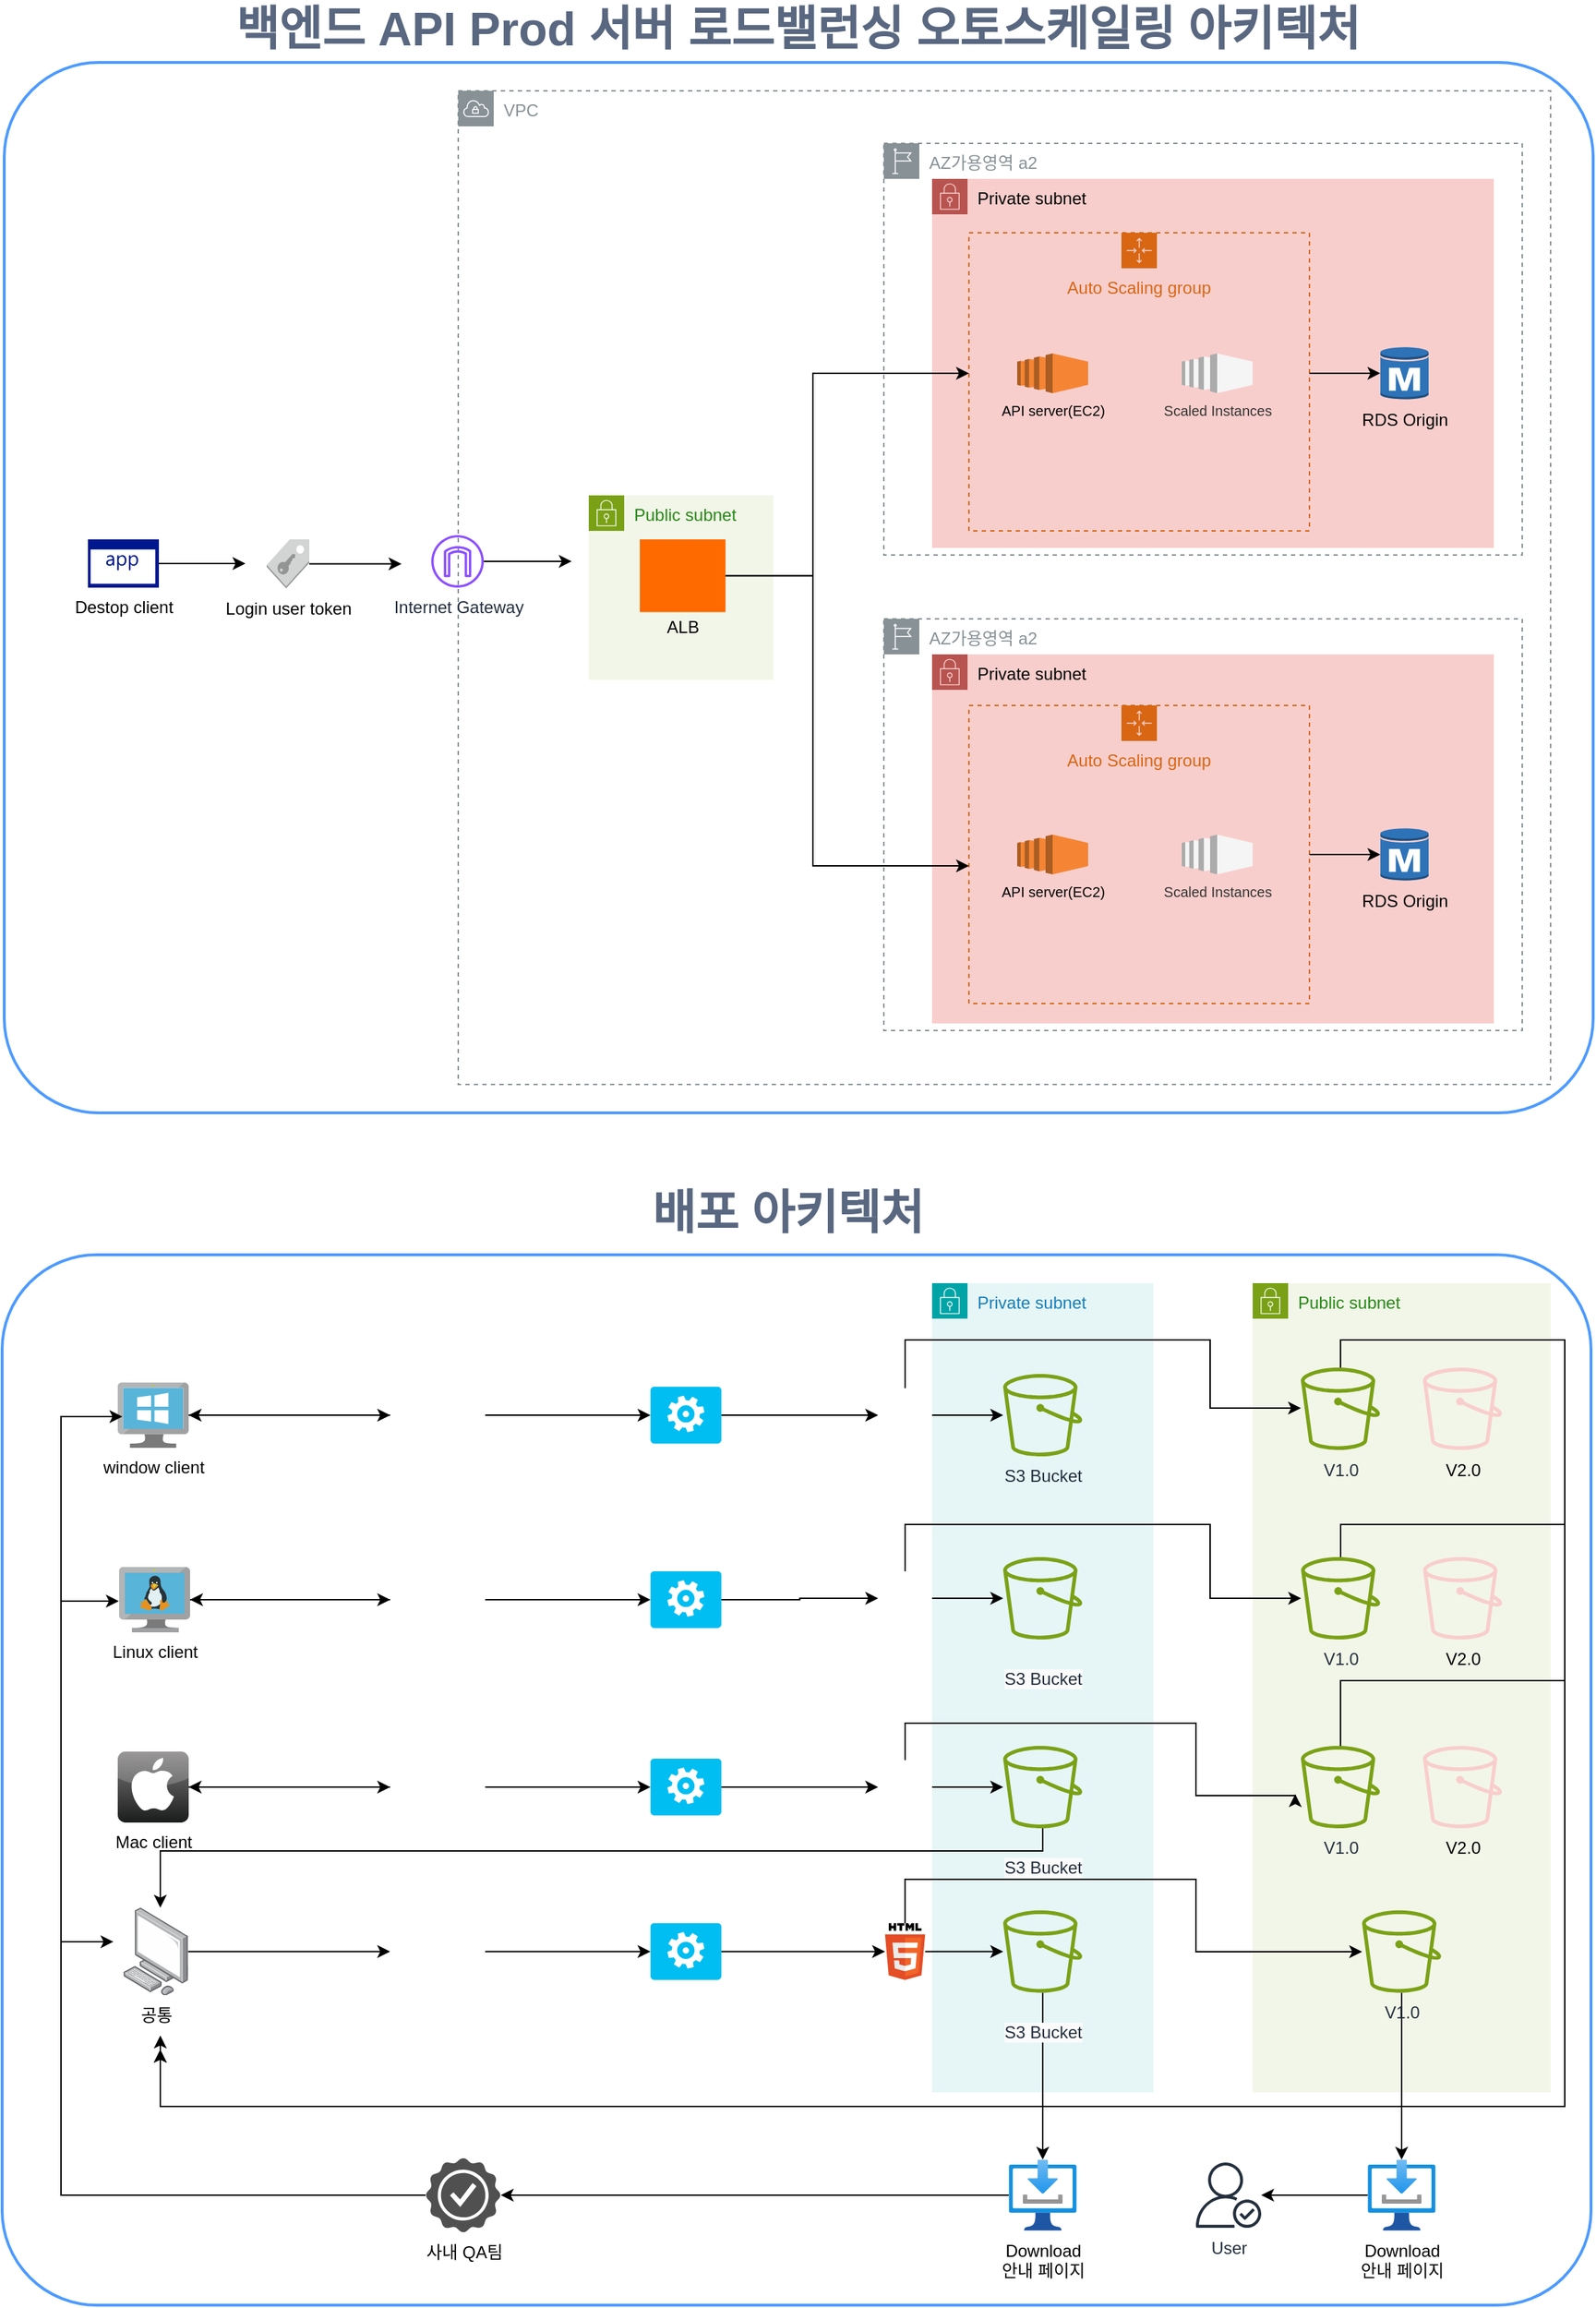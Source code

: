<mxfile version="25.0.3">
  <diagram name="페이지-1" id="pO8wHXKrY-G8A8Efh-08">
    <mxGraphModel dx="2607" dy="1384" grid="1" gridSize="10" guides="1" tooltips="1" connect="1" arrows="1" fold="1" page="1" pageScale="1" pageWidth="1169" pageHeight="827" math="0" shadow="0">
      <root>
        <mxCell id="0" />
        <mxCell id="1" parent="0" />
        <mxCell id="-KZPdr6Vf25JK-sfc8qt-39" value="" style="group;movable=0;resizable=0;rotatable=0;deletable=0;editable=0;locked=1;connectable=0;" parent="1" vertex="1" connectable="0">
          <mxGeometry x="20" y="26" width="1120" height="774" as="geometry" />
        </mxCell>
        <mxCell id="-KZPdr6Vf25JK-sfc8qt-11" value="" style="rounded=1;arcSize=9;align=left;spacingLeft=5;strokeColor=#4C9AFF;html=1;strokeWidth=2;fontSize=12;fillColor=none;movable=1;resizable=1;rotatable=1;deletable=1;editable=1;locked=0;connectable=1;container=0;" parent="-KZPdr6Vf25JK-sfc8qt-39" vertex="1">
          <mxGeometry y="34" width="1120" height="740" as="geometry" />
        </mxCell>
        <mxCell id="-KZPdr6Vf25JK-sfc8qt-12" value="&lt;font style=&quot;font-size: 33px;&quot;&gt;백엔드 API&amp;nbsp;Prod&amp;nbsp;서버 로드밸런싱 오토스케일링 아키텍처&lt;/font&gt;" style="fillColor=none;strokeColor=none;html=1;fontSize=12;fontStyle=0;align=center;fontColor=#596780;fontStyle=1;fontSize=11;container=0;" parent="-KZPdr6Vf25JK-sfc8qt-39" vertex="1">
          <mxGeometry x="27" width="1063" height="20" as="geometry" />
        </mxCell>
        <mxCell id="-KZPdr6Vf25JK-sfc8qt-13" value="AZ가용영역 a2" style="sketch=0;outlineConnect=0;gradientColor=none;html=1;whiteSpace=wrap;fontSize=12;fontStyle=0;shape=mxgraph.aws4.group;grIcon=mxgraph.aws4.group_region;strokeColor=#879196;fillColor=none;verticalAlign=top;align=left;spacingLeft=30;fontColor=#879196;dashed=1;noLabel=0;container=0;" parent="-KZPdr6Vf25JK-sfc8qt-39" vertex="1">
          <mxGeometry x="620" y="91" width="450" height="290" as="geometry" />
        </mxCell>
        <mxCell id="-KZPdr6Vf25JK-sfc8qt-14" value="Private subnet" style="points=[[0,0],[0.25,0],[0.5,0],[0.75,0],[1,0],[1,0.25],[1,0.5],[1,0.75],[1,1],[0.75,1],[0.5,1],[0.25,1],[0,1],[0,0.75],[0,0.5],[0,0.25]];outlineConnect=0;html=1;whiteSpace=wrap;fontSize=12;fontStyle=0;container=0;pointerEvents=0;collapsible=0;recursiveResize=0;shape=mxgraph.aws4.group;grIcon=mxgraph.aws4.group_security_group;grStroke=0;strokeColor=#b85450;fillColor=#f8cecc;verticalAlign=top;align=left;spacingLeft=30;dashed=0;" parent="-KZPdr6Vf25JK-sfc8qt-39" vertex="1">
          <mxGeometry x="654" y="116" width="396" height="260" as="geometry" />
        </mxCell>
        <mxCell id="-KZPdr6Vf25JK-sfc8qt-15" value="Auto Scaling group" style="points=[[0,0],[0.25,0],[0.5,0],[0.75,0],[1,0],[1,0.25],[1,0.5],[1,0.75],[1,1],[0.75,1],[0.5,1],[0.25,1],[0,1],[0,0.75],[0,0.5],[0,0.25]];outlineConnect=0;gradientColor=none;html=1;whiteSpace=wrap;fontSize=12;fontStyle=0;container=0;pointerEvents=0;collapsible=0;recursiveResize=0;shape=mxgraph.aws4.groupCenter;grIcon=mxgraph.aws4.group_auto_scaling_group;grStroke=1;strokeColor=#D86613;fillColor=none;verticalAlign=top;align=center;fontColor=#D86613;dashed=1;spacingTop=25;movable=1;resizable=1;rotatable=1;deletable=1;editable=1;locked=0;connectable=1;" parent="-KZPdr6Vf25JK-sfc8qt-39" vertex="1">
          <mxGeometry x="680" y="154" width="240" height="210" as="geometry" />
        </mxCell>
        <mxCell id="-KZPdr6Vf25JK-sfc8qt-16" value="AZ가용영역 a2" style="sketch=0;outlineConnect=0;gradientColor=none;html=1;whiteSpace=wrap;fontSize=12;fontStyle=0;shape=mxgraph.aws4.group;grIcon=mxgraph.aws4.group_region;strokeColor=#879196;fillColor=none;verticalAlign=top;align=left;spacingLeft=30;fontColor=#879196;dashed=1;noLabel=0;container=0;" parent="-KZPdr6Vf25JK-sfc8qt-39" vertex="1">
          <mxGeometry x="620" y="426" width="450" height="290" as="geometry" />
        </mxCell>
        <mxCell id="-KZPdr6Vf25JK-sfc8qt-17" value="Private subnet" style="points=[[0,0],[0.25,0],[0.5,0],[0.75,0],[1,0],[1,0.25],[1,0.5],[1,0.75],[1,1],[0.75,1],[0.5,1],[0.25,1],[0,1],[0,0.75],[0,0.5],[0,0.25]];outlineConnect=0;html=1;whiteSpace=wrap;fontSize=12;fontStyle=0;container=0;pointerEvents=0;collapsible=0;recursiveResize=0;shape=mxgraph.aws4.group;grIcon=mxgraph.aws4.group_security_group;grStroke=0;strokeColor=#b85450;fillColor=#f8cecc;verticalAlign=top;align=left;spacingLeft=30;dashed=0;" parent="-KZPdr6Vf25JK-sfc8qt-39" vertex="1">
          <mxGeometry x="654" y="451" width="396" height="260" as="geometry" />
        </mxCell>
        <mxCell id="-KZPdr6Vf25JK-sfc8qt-18" value="Auto Scaling group" style="points=[[0,0],[0.25,0],[0.5,0],[0.75,0],[1,0],[1,0.25],[1,0.5],[1,0.75],[1,1],[0.75,1],[0.5,1],[0.25,1],[0,1],[0,0.75],[0,0.5],[0,0.25]];outlineConnect=0;gradientColor=none;html=1;whiteSpace=wrap;fontSize=12;fontStyle=0;container=0;pointerEvents=0;collapsible=0;recursiveResize=0;shape=mxgraph.aws4.groupCenter;grIcon=mxgraph.aws4.group_auto_scaling_group;grStroke=1;strokeColor=#D86613;fillColor=none;verticalAlign=top;align=center;fontColor=#D86613;dashed=1;spacingTop=25;movable=1;resizable=1;rotatable=1;deletable=1;editable=1;locked=0;connectable=1;" parent="-KZPdr6Vf25JK-sfc8qt-39" vertex="1">
          <mxGeometry x="680" y="487" width="240" height="210" as="geometry" />
        </mxCell>
        <mxCell id="-KZPdr6Vf25JK-sfc8qt-19" value="VPC" style="sketch=0;outlineConnect=0;gradientColor=none;html=1;whiteSpace=wrap;fontSize=12;fontStyle=0;shape=mxgraph.aws4.group;grIcon=mxgraph.aws4.group_vpc;strokeColor=#879196;fillColor=none;verticalAlign=top;align=left;spacingLeft=30;fontColor=#879196;dashed=1;movable=1;resizable=1;rotatable=1;deletable=1;editable=1;locked=0;connectable=1;container=0;" parent="-KZPdr6Vf25JK-sfc8qt-39" vertex="1">
          <mxGeometry x="320" y="54" width="770" height="700" as="geometry" />
        </mxCell>
        <mxCell id="-KZPdr6Vf25JK-sfc8qt-20" value="Public subnet" style="points=[[0,0],[0.25,0],[0.5,0],[0.75,0],[1,0],[1,0.25],[1,0.5],[1,0.75],[1,1],[0.75,1],[0.5,1],[0.25,1],[0,1],[0,0.75],[0,0.5],[0,0.25]];outlineConnect=0;gradientColor=none;html=1;whiteSpace=wrap;fontSize=12;fontStyle=0;container=0;pointerEvents=0;collapsible=0;recursiveResize=0;shape=mxgraph.aws4.group;grIcon=mxgraph.aws4.group_security_group;grStroke=0;strokeColor=#7AA116;fillColor=#F2F6E8;verticalAlign=top;align=left;spacingLeft=30;fontColor=#248814;dashed=0;" parent="-KZPdr6Vf25JK-sfc8qt-39" vertex="1">
          <mxGeometry x="412" y="339" width="130" height="130" as="geometry" />
        </mxCell>
        <mxCell id="-KZPdr6Vf25JK-sfc8qt-21" value="Destop client" style="sketch=0;aspect=fixed;pointerEvents=1;shadow=0;dashed=0;html=1;strokeColor=none;labelPosition=center;verticalLabelPosition=bottom;verticalAlign=top;align=center;fillColor=#00188D;shape=mxgraph.mscae.enterprise.application;container=0;" parent="-KZPdr6Vf25JK-sfc8qt-39" vertex="1">
          <mxGeometry x="59" y="370" width="50" height="34" as="geometry" />
        </mxCell>
        <mxCell id="-KZPdr6Vf25JK-sfc8qt-22" value="Login user token" style="outlineConnect=0;dashed=0;verticalLabelPosition=bottom;verticalAlign=top;align=center;html=1;shape=mxgraph.aws3.saml_token;fillColor=#D2D3D3;gradientColor=none;container=0;" parent="-KZPdr6Vf25JK-sfc8qt-39" vertex="1">
          <mxGeometry x="185" y="370" width="30" height="34.55" as="geometry" />
        </mxCell>
        <mxCell id="-KZPdr6Vf25JK-sfc8qt-23" value="Internet Gateway" style="sketch=0;outlineConnect=0;fontColor=#232F3E;gradientColor=none;fillColor=#8C4FFF;strokeColor=none;dashed=0;verticalLabelPosition=bottom;verticalAlign=top;align=center;html=1;fontSize=12;fontStyle=0;aspect=fixed;pointerEvents=1;shape=mxgraph.aws4.internet_gateway;container=0;" parent="-KZPdr6Vf25JK-sfc8qt-39" vertex="1">
          <mxGeometry x="301" y="366.95" width="37.05" height="37.05" as="geometry" />
        </mxCell>
        <mxCell id="-KZPdr6Vf25JK-sfc8qt-24" value="&lt;div&gt;&lt;br&gt;&lt;/div&gt;&lt;div&gt;&lt;br&gt;&lt;/div&gt;&lt;div&gt;&lt;br&gt;&lt;/div&gt;&lt;div&gt;&lt;br&gt;&lt;/div&gt;&lt;div&gt;&lt;br&gt;&lt;/div&gt;ALB" style="points=[];aspect=fixed;html=1;align=center;shadow=0;dashed=0;fillColor=#FF6A00;strokeColor=none;shape=mxgraph.alibaba_cloud.alb_application_load_balancer_01;container=0;" parent="-KZPdr6Vf25JK-sfc8qt-39" vertex="1">
          <mxGeometry x="448" y="370" width="60.4" height="51.23" as="geometry" />
        </mxCell>
        <mxCell id="-KZPdr6Vf25JK-sfc8qt-25" value="API server(EC2)" style="outlineConnect=0;dashed=0;verticalLabelPosition=bottom;verticalAlign=top;align=center;html=1;shape=mxgraph.aws3.ec2;fillColor=#F58534;gradientColor=none;fontSize=10;container=0;" parent="-KZPdr6Vf25JK-sfc8qt-39" vertex="1">
          <mxGeometry x="714" y="239" width="50" height="27.95" as="geometry" />
        </mxCell>
        <mxCell id="-KZPdr6Vf25JK-sfc8qt-26" value="Scaled Instances" style="outlineConnect=0;dashed=0;verticalLabelPosition=bottom;verticalAlign=top;align=center;html=1;shape=mxgraph.aws3.ec2;fillColor=#f5f5f5;fontColor=#333333;strokeColor=#666666;fontSize=10;container=0;" parent="-KZPdr6Vf25JK-sfc8qt-39" vertex="1">
          <mxGeometry x="830" y="239" width="50" height="27.95" as="geometry" />
        </mxCell>
        <mxCell id="-KZPdr6Vf25JK-sfc8qt-27" value="RDS Origin" style="outlineConnect=0;dashed=0;verticalLabelPosition=bottom;verticalAlign=top;align=center;html=1;shape=mxgraph.aws3.rds_db_instance;fillColor=#2E73B8;gradientColor=none;container=0;" parent="-KZPdr6Vf25JK-sfc8qt-39" vertex="1">
          <mxGeometry x="970" y="233.97" width="34" height="38" as="geometry" />
        </mxCell>
        <mxCell id="-KZPdr6Vf25JK-sfc8qt-28" value="API server(EC2)" style="outlineConnect=0;dashed=0;verticalLabelPosition=bottom;verticalAlign=top;align=center;html=1;shape=mxgraph.aws3.ec2;fillColor=#F58534;gradientColor=none;fontSize=10;container=0;" parent="-KZPdr6Vf25JK-sfc8qt-39" vertex="1">
          <mxGeometry x="714" y="578.03" width="50" height="27.95" as="geometry" />
        </mxCell>
        <mxCell id="-KZPdr6Vf25JK-sfc8qt-29" value="Scaled Instances" style="outlineConnect=0;dashed=0;verticalLabelPosition=bottom;verticalAlign=top;align=center;html=1;shape=mxgraph.aws3.ec2;fillColor=#f5f5f5;fontColor=#333333;strokeColor=#666666;fontSize=10;container=0;" parent="-KZPdr6Vf25JK-sfc8qt-39" vertex="1">
          <mxGeometry x="830" y="578.03" width="50" height="27.95" as="geometry" />
        </mxCell>
        <mxCell id="-KZPdr6Vf25JK-sfc8qt-30" value="RDS Origin" style="outlineConnect=0;dashed=0;verticalLabelPosition=bottom;verticalAlign=top;align=center;html=1;shape=mxgraph.aws3.rds_db_instance;fillColor=#2E73B8;gradientColor=none;container=0;" parent="-KZPdr6Vf25JK-sfc8qt-39" vertex="1">
          <mxGeometry x="970" y="573" width="34" height="38" as="geometry" />
        </mxCell>
        <mxCell id="-KZPdr6Vf25JK-sfc8qt-31" style="edgeStyle=orthogonalEdgeStyle;rounded=0;orthogonalLoop=1;jettySize=auto;html=1;" parent="-KZPdr6Vf25JK-sfc8qt-39" edge="1">
          <mxGeometry relative="1" as="geometry">
            <mxPoint x="170" y="387" as="targetPoint" />
            <mxPoint x="109" y="387" as="sourcePoint" />
          </mxGeometry>
        </mxCell>
        <mxCell id="-KZPdr6Vf25JK-sfc8qt-32" style="edgeStyle=orthogonalEdgeStyle;rounded=0;orthogonalLoop=1;jettySize=auto;html=1;" parent="-KZPdr6Vf25JK-sfc8qt-39" edge="1">
          <mxGeometry relative="1" as="geometry">
            <mxPoint x="280" y="387.275" as="targetPoint" />
            <mxPoint x="215" y="387.308" as="sourcePoint" />
          </mxGeometry>
        </mxCell>
        <mxCell id="-KZPdr6Vf25JK-sfc8qt-33" style="edgeStyle=orthogonalEdgeStyle;rounded=0;orthogonalLoop=1;jettySize=auto;html=1;" parent="-KZPdr6Vf25JK-sfc8qt-39" edge="1">
          <mxGeometry relative="1" as="geometry">
            <mxPoint x="400" y="385.475" as="targetPoint" />
            <mxPoint x="338.05" y="385.462" as="sourcePoint" />
          </mxGeometry>
        </mxCell>
        <mxCell id="-KZPdr6Vf25JK-sfc8qt-34" style="edgeStyle=orthogonalEdgeStyle;rounded=0;orthogonalLoop=1;jettySize=auto;html=1;" parent="-KZPdr6Vf25JK-sfc8qt-39" edge="1">
          <mxGeometry relative="1" as="geometry">
            <mxPoint x="680" y="253" as="targetPoint" />
            <Array as="points">
              <mxPoint x="570" y="396" />
              <mxPoint x="570" y="253" />
            </Array>
            <mxPoint x="508.4" y="395.615" as="sourcePoint" />
          </mxGeometry>
        </mxCell>
        <mxCell id="-KZPdr6Vf25JK-sfc8qt-35" style="edgeStyle=orthogonalEdgeStyle;rounded=0;orthogonalLoop=1;jettySize=auto;html=1;" parent="-KZPdr6Vf25JK-sfc8qt-39" edge="1">
          <mxGeometry relative="1" as="geometry">
            <mxPoint x="680" y="600" as="targetPoint" />
            <Array as="points">
              <mxPoint x="570" y="396" />
              <mxPoint x="570" y="600" />
            </Array>
            <mxPoint x="508.4" y="395.615" as="sourcePoint" />
          </mxGeometry>
        </mxCell>
        <mxCell id="-KZPdr6Vf25JK-sfc8qt-36" style="edgeStyle=orthogonalEdgeStyle;rounded=0;orthogonalLoop=1;jettySize=auto;html=1;entryX=0;entryY=0.5;entryDx=0;entryDy=0;entryPerimeter=0;" parent="-KZPdr6Vf25JK-sfc8qt-39" edge="1">
          <mxGeometry relative="1" as="geometry">
            <mxPoint x="920" y="253" as="sourcePoint" />
            <mxPoint x="970" y="252.97" as="targetPoint" />
          </mxGeometry>
        </mxCell>
        <mxCell id="-KZPdr6Vf25JK-sfc8qt-37" style="edgeStyle=orthogonalEdgeStyle;rounded=0;orthogonalLoop=1;jettySize=auto;html=1;entryX=0;entryY=0.5;entryDx=0;entryDy=0;entryPerimeter=0;" parent="-KZPdr6Vf25JK-sfc8qt-39" edge="1">
          <mxGeometry relative="1" as="geometry">
            <mxPoint x="920" y="592" as="sourcePoint" />
            <mxPoint x="970" y="592" as="targetPoint" />
          </mxGeometry>
        </mxCell>
        <mxCell id="106Dgjtv1tzQKdnVJJkf-70" value="" style="group" vertex="1" connectable="0" parent="1">
          <mxGeometry x="18.5" y="860" width="1120" height="780" as="geometry" />
        </mxCell>
        <mxCell id="106Dgjtv1tzQKdnVJJkf-1" value="Public subnet" style="points=[[0,0],[0.25,0],[0.5,0],[0.75,0],[1,0],[1,0.25],[1,0.5],[1,0.75],[1,1],[0.75,1],[0.5,1],[0.25,1],[0,1],[0,0.75],[0,0.5],[0,0.25]];outlineConnect=0;gradientColor=none;html=1;whiteSpace=wrap;fontSize=12;fontStyle=0;container=1;pointerEvents=0;collapsible=0;recursiveResize=0;shape=mxgraph.aws4.group;grIcon=mxgraph.aws4.group_security_group;grStroke=0;strokeColor=#7AA116;fillColor=#F2F6E8;verticalAlign=top;align=left;spacingLeft=30;fontColor=#248814;dashed=0;" vertex="1" parent="106Dgjtv1tzQKdnVJJkf-70">
          <mxGeometry x="881.5" y="60" width="210" height="570" as="geometry" />
        </mxCell>
        <mxCell id="106Dgjtv1tzQKdnVJJkf-2" style="edgeStyle=orthogonalEdgeStyle;rounded=0;orthogonalLoop=1;jettySize=auto;html=1;" edge="1" parent="106Dgjtv1tzQKdnVJJkf-1" source="106Dgjtv1tzQKdnVJJkf-3">
          <mxGeometry relative="1" as="geometry">
            <mxPoint x="-770" y="540" as="targetPoint" />
            <Array as="points">
              <mxPoint x="62" y="280" />
              <mxPoint x="220" y="280" />
              <mxPoint x="220" y="580" />
              <mxPoint x="-770" y="580" />
            </Array>
          </mxGeometry>
        </mxCell>
        <mxCell id="106Dgjtv1tzQKdnVJJkf-3" value="V1.0" style="sketch=0;outlineConnect=0;fontColor=#232F3E;gradientColor=none;fillColor=#7AA116;strokeColor=none;dashed=0;verticalLabelPosition=bottom;verticalAlign=top;align=center;html=1;fontSize=12;fontStyle=0;aspect=fixed;pointerEvents=1;shape=mxgraph.aws4.bucket;" vertex="1" parent="106Dgjtv1tzQKdnVJJkf-1">
          <mxGeometry x="34" y="326" width="55.77" height="58" as="geometry" />
        </mxCell>
        <mxCell id="106Dgjtv1tzQKdnVJJkf-4" value="V2.0" style="sketch=0;outlineConnect=0;fillColor=#f8cecc;strokeColor=#b85450;dashed=0;verticalLabelPosition=bottom;verticalAlign=top;align=center;html=1;fontSize=12;fontStyle=0;aspect=fixed;pointerEvents=1;shape=mxgraph.aws4.bucket;" vertex="1" parent="106Dgjtv1tzQKdnVJJkf-1">
          <mxGeometry x="120" y="326" width="55.77" height="58" as="geometry" />
        </mxCell>
        <mxCell id="106Dgjtv1tzQKdnVJJkf-5" value="Private subnet&amp;nbsp;" style="points=[[0,0],[0.25,0],[0.5,0],[0.75,0],[1,0],[1,0.25],[1,0.5],[1,0.75],[1,1],[0.75,1],[0.5,1],[0.25,1],[0,1],[0,0.75],[0,0.5],[0,0.25]];outlineConnect=0;gradientColor=none;html=1;whiteSpace=wrap;fontSize=12;fontStyle=0;container=1;pointerEvents=0;collapsible=0;recursiveResize=0;shape=mxgraph.aws4.group;grIcon=mxgraph.aws4.group_security_group;grStroke=0;strokeColor=#00A4A6;fillColor=#E6F6F7;verticalAlign=top;align=left;spacingLeft=30;fontColor=#147EBA;dashed=0;" vertex="1" parent="106Dgjtv1tzQKdnVJJkf-70">
          <mxGeometry x="655.5" y="60" width="156" height="570" as="geometry" />
        </mxCell>
        <mxCell id="106Dgjtv1tzQKdnVJJkf-6" value="S3 Bucket" style="sketch=0;outlineConnect=0;fontColor=#232F3E;gradientColor=none;fillColor=#7AA116;strokeColor=none;dashed=0;verticalLabelPosition=bottom;verticalAlign=top;align=center;html=1;fontSize=12;fontStyle=0;aspect=fixed;pointerEvents=1;shape=mxgraph.aws4.bucket;" vertex="1" parent="106Dgjtv1tzQKdnVJJkf-5">
          <mxGeometry x="50.12" y="64" width="55.77" height="58" as="geometry" />
        </mxCell>
        <mxCell id="106Dgjtv1tzQKdnVJJkf-7" value="&#xa;&lt;span style=&quot;color: rgb(35, 47, 62); font-family: Helvetica; font-size: 12px; font-style: normal; font-variant-ligatures: normal; font-variant-caps: normal; font-weight: 400; letter-spacing: normal; orphans: 2; text-align: center; text-indent: 0px; text-transform: none; widows: 2; word-spacing: 0px; -webkit-text-stroke-width: 0px; white-space: nowrap; background-color: rgb(251, 251, 251); text-decoration-thickness: initial; text-decoration-style: initial; text-decoration-color: initial; display: inline !important; float: none;&quot;&gt;S3 Bucket&lt;/span&gt;&#xa;&#xa;" style="sketch=0;outlineConnect=0;fontColor=#232F3E;gradientColor=none;fillColor=#7AA116;strokeColor=none;dashed=0;verticalLabelPosition=bottom;verticalAlign=top;align=center;html=1;fontSize=12;fontStyle=0;aspect=fixed;pointerEvents=1;shape=mxgraph.aws4.bucket;" vertex="1" parent="106Dgjtv1tzQKdnVJJkf-5">
          <mxGeometry x="50.12" y="193" width="55.77" height="58" as="geometry" />
        </mxCell>
        <mxCell id="106Dgjtv1tzQKdnVJJkf-8" style="edgeStyle=orthogonalEdgeStyle;rounded=0;orthogonalLoop=1;jettySize=auto;html=1;" edge="1" parent="106Dgjtv1tzQKdnVJJkf-5" source="106Dgjtv1tzQKdnVJJkf-9">
          <mxGeometry relative="1" as="geometry">
            <mxPoint x="-544" y="440" as="targetPoint" />
            <Array as="points">
              <mxPoint x="78" y="400" />
              <mxPoint x="-544" y="400" />
            </Array>
          </mxGeometry>
        </mxCell>
        <mxCell id="106Dgjtv1tzQKdnVJJkf-9" value="&#xa;&lt;span style=&quot;color: rgb(35, 47, 62); font-family: Helvetica; font-size: 12px; font-style: normal; font-variant-ligatures: normal; font-variant-caps: normal; font-weight: 400; letter-spacing: normal; orphans: 2; text-align: center; text-indent: 0px; text-transform: none; widows: 2; word-spacing: 0px; -webkit-text-stroke-width: 0px; white-space: nowrap; background-color: rgb(251, 251, 251); text-decoration-thickness: initial; text-decoration-style: initial; text-decoration-color: initial; display: inline !important; float: none;&quot;&gt;S3 Bucket&lt;/span&gt;&#xa;&#xa;" style="sketch=0;outlineConnect=0;fontColor=#232F3E;gradientColor=none;fillColor=#7AA116;strokeColor=none;dashed=0;verticalLabelPosition=bottom;verticalAlign=top;align=center;html=1;fontSize=12;fontStyle=0;aspect=fixed;pointerEvents=1;shape=mxgraph.aws4.bucket;" vertex="1" parent="106Dgjtv1tzQKdnVJJkf-5">
          <mxGeometry x="50.12" y="326" width="55.77" height="58" as="geometry" />
        </mxCell>
        <mxCell id="106Dgjtv1tzQKdnVJJkf-10" value="" style="rounded=1;arcSize=9;align=left;spacingLeft=5;strokeColor=#4C9AFF;html=1;strokeWidth=2;fontSize=12;fillColor=none;movable=0;resizable=0;rotatable=0;deletable=0;editable=0;locked=1;connectable=0;" vertex="1" parent="106Dgjtv1tzQKdnVJJkf-70">
          <mxGeometry y="40" width="1120" height="740" as="geometry" />
        </mxCell>
        <mxCell id="106Dgjtv1tzQKdnVJJkf-11" value="&lt;span style=&quot;font-size: 33px;&quot;&gt;배포 아키텍처&lt;/span&gt;" style="fillColor=none;strokeColor=none;html=1;fontSize=12;fontStyle=0;align=center;fontColor=#596780;fontStyle=1;fontSize=11" vertex="1" parent="106Dgjtv1tzQKdnVJJkf-70">
          <mxGeometry x="21.5" width="1063" height="20" as="geometry" />
        </mxCell>
        <mxCell id="106Dgjtv1tzQKdnVJJkf-12" style="edgeStyle=orthogonalEdgeStyle;rounded=0;orthogonalLoop=1;jettySize=auto;html=1;" edge="1" parent="106Dgjtv1tzQKdnVJJkf-70" source="106Dgjtv1tzQKdnVJJkf-13" target="106Dgjtv1tzQKdnVJJkf-19">
          <mxGeometry relative="1" as="geometry" />
        </mxCell>
        <mxCell id="106Dgjtv1tzQKdnVJJkf-13" value="window client" style="image;sketch=0;aspect=fixed;html=1;points=[];align=center;fontSize=12;image=img/lib/mscae/VirtualMachineWindows.svg;" vertex="1" parent="106Dgjtv1tzQKdnVJJkf-70">
          <mxGeometry x="81.5" y="130" width="50" height="46" as="geometry" />
        </mxCell>
        <mxCell id="106Dgjtv1tzQKdnVJJkf-14" style="edgeStyle=orthogonalEdgeStyle;rounded=0;orthogonalLoop=1;jettySize=auto;html=1;" edge="1" parent="106Dgjtv1tzQKdnVJJkf-70" source="106Dgjtv1tzQKdnVJJkf-15" target="106Dgjtv1tzQKdnVJJkf-21">
          <mxGeometry relative="1" as="geometry" />
        </mxCell>
        <mxCell id="106Dgjtv1tzQKdnVJJkf-15" value="Linux client" style="image;sketch=0;aspect=fixed;html=1;points=[];align=center;fontSize=12;image=img/lib/mscae/VM_Linux.svg;" vertex="1" parent="106Dgjtv1tzQKdnVJJkf-70">
          <mxGeometry x="82.5" y="260" width="50" height="46" as="geometry" />
        </mxCell>
        <mxCell id="106Dgjtv1tzQKdnVJJkf-16" style="edgeStyle=orthogonalEdgeStyle;rounded=0;orthogonalLoop=1;jettySize=auto;html=1;" edge="1" parent="106Dgjtv1tzQKdnVJJkf-70" source="106Dgjtv1tzQKdnVJJkf-17" target="106Dgjtv1tzQKdnVJJkf-23">
          <mxGeometry relative="1" as="geometry" />
        </mxCell>
        <mxCell id="106Dgjtv1tzQKdnVJJkf-17" value="Mac client" style="dashed=0;outlineConnect=0;html=1;align=center;labelPosition=center;verticalLabelPosition=bottom;verticalAlign=top;shape=mxgraph.webicons.apple;fillColor=#807E7E;gradientColor=#1B1C1C" vertex="1" parent="106Dgjtv1tzQKdnVJJkf-70">
          <mxGeometry x="81.5" y="390" width="50" height="50" as="geometry" />
        </mxCell>
        <mxCell id="106Dgjtv1tzQKdnVJJkf-18" style="edgeStyle=orthogonalEdgeStyle;rounded=0;orthogonalLoop=1;jettySize=auto;html=1;" edge="1" parent="106Dgjtv1tzQKdnVJJkf-70" source="106Dgjtv1tzQKdnVJJkf-19">
          <mxGeometry relative="1" as="geometry">
            <mxPoint x="131.5" y="153" as="targetPoint" />
          </mxGeometry>
        </mxCell>
        <mxCell id="106Dgjtv1tzQKdnVJJkf-19" value="" style="shape=image;html=1;verticalAlign=top;verticalLabelPosition=bottom;labelBackgroundColor=#ffffff;imageAspect=0;aspect=fixed;image=https://cdn4.iconfinder.com/data/icons/ionicons/512/icon-social-github-128.png" vertex="1" parent="106Dgjtv1tzQKdnVJJkf-70">
          <mxGeometry x="273.5" y="119.5" width="67" height="67" as="geometry" />
        </mxCell>
        <mxCell id="106Dgjtv1tzQKdnVJJkf-20" style="edgeStyle=orthogonalEdgeStyle;rounded=0;orthogonalLoop=1;jettySize=auto;html=1;" edge="1" parent="106Dgjtv1tzQKdnVJJkf-70" source="106Dgjtv1tzQKdnVJJkf-21" target="106Dgjtv1tzQKdnVJJkf-15">
          <mxGeometry relative="1" as="geometry" />
        </mxCell>
        <mxCell id="106Dgjtv1tzQKdnVJJkf-21" value="" style="shape=image;html=1;verticalAlign=top;verticalLabelPosition=bottom;labelBackgroundColor=#ffffff;imageAspect=0;aspect=fixed;image=https://cdn4.iconfinder.com/data/icons/ionicons/512/icon-social-github-128.png" vertex="1" parent="106Dgjtv1tzQKdnVJJkf-70">
          <mxGeometry x="273.5" y="249.5" width="67" height="67" as="geometry" />
        </mxCell>
        <mxCell id="106Dgjtv1tzQKdnVJJkf-22" style="edgeStyle=orthogonalEdgeStyle;rounded=0;orthogonalLoop=1;jettySize=auto;html=1;" edge="1" parent="106Dgjtv1tzQKdnVJJkf-70" source="106Dgjtv1tzQKdnVJJkf-23" target="106Dgjtv1tzQKdnVJJkf-17">
          <mxGeometry relative="1" as="geometry" />
        </mxCell>
        <mxCell id="106Dgjtv1tzQKdnVJJkf-23" value="" style="shape=image;html=1;verticalAlign=top;verticalLabelPosition=bottom;labelBackgroundColor=#ffffff;imageAspect=0;aspect=fixed;image=https://cdn4.iconfinder.com/data/icons/ionicons/512/icon-social-github-128.png" vertex="1" parent="106Dgjtv1tzQKdnVJJkf-70">
          <mxGeometry x="273.5" y="381.5" width="67" height="67" as="geometry" />
        </mxCell>
        <mxCell id="106Dgjtv1tzQKdnVJJkf-24" style="edgeStyle=orthogonalEdgeStyle;rounded=0;orthogonalLoop=1;jettySize=auto;html=1;" edge="1" parent="106Dgjtv1tzQKdnVJJkf-70" source="106Dgjtv1tzQKdnVJJkf-35" target="106Dgjtv1tzQKdnVJJkf-6">
          <mxGeometry relative="1" as="geometry" />
        </mxCell>
        <mxCell id="106Dgjtv1tzQKdnVJJkf-25" value="" style="verticalLabelPosition=bottom;html=1;verticalAlign=top;align=center;strokeColor=none;fillColor=#00BEF2;shape=mxgraph.azure.worker_role;" vertex="1" parent="106Dgjtv1tzQKdnVJJkf-70">
          <mxGeometry x="457" y="133" width="50" height="40" as="geometry" />
        </mxCell>
        <mxCell id="106Dgjtv1tzQKdnVJJkf-26" style="edgeStyle=orthogonalEdgeStyle;rounded=0;orthogonalLoop=1;jettySize=auto;html=1;entryX=0;entryY=0.5;entryDx=0;entryDy=0;entryPerimeter=0;" edge="1" parent="106Dgjtv1tzQKdnVJJkf-70" source="106Dgjtv1tzQKdnVJJkf-19" target="106Dgjtv1tzQKdnVJJkf-25">
          <mxGeometry relative="1" as="geometry" />
        </mxCell>
        <mxCell id="106Dgjtv1tzQKdnVJJkf-27" style="edgeStyle=orthogonalEdgeStyle;rounded=0;orthogonalLoop=1;jettySize=auto;html=1;" edge="1" parent="106Dgjtv1tzQKdnVJJkf-70" source="106Dgjtv1tzQKdnVJJkf-38" target="106Dgjtv1tzQKdnVJJkf-7">
          <mxGeometry relative="1" as="geometry" />
        </mxCell>
        <mxCell id="106Dgjtv1tzQKdnVJJkf-28" value="" style="verticalLabelPosition=bottom;html=1;verticalAlign=top;align=center;strokeColor=none;fillColor=#00BEF2;shape=mxgraph.azure.worker_role;" vertex="1" parent="106Dgjtv1tzQKdnVJJkf-70">
          <mxGeometry x="457" y="263" width="50" height="40" as="geometry" />
        </mxCell>
        <mxCell id="106Dgjtv1tzQKdnVJJkf-29" style="edgeStyle=orthogonalEdgeStyle;rounded=0;orthogonalLoop=1;jettySize=auto;html=1;" edge="1" parent="106Dgjtv1tzQKdnVJJkf-70" source="106Dgjtv1tzQKdnVJJkf-41" target="106Dgjtv1tzQKdnVJJkf-9">
          <mxGeometry relative="1" as="geometry" />
        </mxCell>
        <mxCell id="106Dgjtv1tzQKdnVJJkf-30" value="" style="verticalLabelPosition=bottom;html=1;verticalAlign=top;align=center;strokeColor=none;fillColor=#00BEF2;shape=mxgraph.azure.worker_role;" vertex="1" parent="106Dgjtv1tzQKdnVJJkf-70">
          <mxGeometry x="457" y="395" width="50" height="40" as="geometry" />
        </mxCell>
        <mxCell id="106Dgjtv1tzQKdnVJJkf-31" style="edgeStyle=orthogonalEdgeStyle;rounded=0;orthogonalLoop=1;jettySize=auto;html=1;entryX=0;entryY=0.5;entryDx=0;entryDy=0;entryPerimeter=0;" edge="1" parent="106Dgjtv1tzQKdnVJJkf-70" source="106Dgjtv1tzQKdnVJJkf-21" target="106Dgjtv1tzQKdnVJJkf-28">
          <mxGeometry relative="1" as="geometry" />
        </mxCell>
        <mxCell id="106Dgjtv1tzQKdnVJJkf-32" style="edgeStyle=orthogonalEdgeStyle;rounded=0;orthogonalLoop=1;jettySize=auto;html=1;entryX=0;entryY=0.5;entryDx=0;entryDy=0;entryPerimeter=0;" edge="1" parent="106Dgjtv1tzQKdnVJJkf-70" source="106Dgjtv1tzQKdnVJJkf-23" target="106Dgjtv1tzQKdnVJJkf-30">
          <mxGeometry relative="1" as="geometry" />
        </mxCell>
        <mxCell id="106Dgjtv1tzQKdnVJJkf-33" value="" style="edgeStyle=orthogonalEdgeStyle;rounded=0;orthogonalLoop=1;jettySize=auto;html=1;" edge="1" parent="106Dgjtv1tzQKdnVJJkf-70" source="106Dgjtv1tzQKdnVJJkf-25" target="106Dgjtv1tzQKdnVJJkf-35">
          <mxGeometry relative="1" as="geometry">
            <mxPoint x="566.5" y="153" as="sourcePoint" />
            <mxPoint x="705.5" y="153" as="targetPoint" />
          </mxGeometry>
        </mxCell>
        <mxCell id="106Dgjtv1tzQKdnVJJkf-34" style="edgeStyle=orthogonalEdgeStyle;rounded=0;orthogonalLoop=1;jettySize=auto;html=1;" edge="1" parent="106Dgjtv1tzQKdnVJJkf-70" source="106Dgjtv1tzQKdnVJJkf-35" target="106Dgjtv1tzQKdnVJJkf-43">
          <mxGeometry relative="1" as="geometry">
            <Array as="points">
              <mxPoint x="636.5" y="100" />
              <mxPoint x="851.5" y="100" />
              <mxPoint x="851.5" y="148" />
            </Array>
          </mxGeometry>
        </mxCell>
        <mxCell id="106Dgjtv1tzQKdnVJJkf-35" value="" style="shape=image;html=1;verticalAlign=top;verticalLabelPosition=bottom;labelBackgroundColor=#ffffff;imageAspect=0;aspect=fixed;image=https://cdn0.iconfinder.com/data/icons/evericons-24px-vol-1/24/folder-zip-128.png" vertex="1" parent="106Dgjtv1tzQKdnVJJkf-70">
          <mxGeometry x="617.5" y="134" width="38" height="38" as="geometry" />
        </mxCell>
        <mxCell id="106Dgjtv1tzQKdnVJJkf-36" value="" style="edgeStyle=orthogonalEdgeStyle;rounded=0;orthogonalLoop=1;jettySize=auto;html=1;" edge="1" parent="106Dgjtv1tzQKdnVJJkf-70" source="106Dgjtv1tzQKdnVJJkf-28" target="106Dgjtv1tzQKdnVJJkf-38">
          <mxGeometry relative="1" as="geometry">
            <mxPoint x="566.5" y="283" as="sourcePoint" />
            <mxPoint x="705.5" y="283" as="targetPoint" />
          </mxGeometry>
        </mxCell>
        <mxCell id="106Dgjtv1tzQKdnVJJkf-37" style="edgeStyle=orthogonalEdgeStyle;rounded=0;orthogonalLoop=1;jettySize=auto;html=1;" edge="1" parent="106Dgjtv1tzQKdnVJJkf-70" source="106Dgjtv1tzQKdnVJJkf-38" target="106Dgjtv1tzQKdnVJJkf-46">
          <mxGeometry relative="1" as="geometry">
            <Array as="points">
              <mxPoint x="636.5" y="230" />
              <mxPoint x="851.5" y="230" />
              <mxPoint x="851.5" y="282" />
            </Array>
          </mxGeometry>
        </mxCell>
        <mxCell id="106Dgjtv1tzQKdnVJJkf-38" value="" style="shape=image;html=1;verticalAlign=top;verticalLabelPosition=bottom;labelBackgroundColor=#ffffff;imageAspect=0;aspect=fixed;image=https://cdn0.iconfinder.com/data/icons/evericons-24px-vol-1/24/folder-zip-128.png" vertex="1" parent="106Dgjtv1tzQKdnVJJkf-70">
          <mxGeometry x="617.5" y="263" width="38" height="38" as="geometry" />
        </mxCell>
        <mxCell id="106Dgjtv1tzQKdnVJJkf-39" value="" style="edgeStyle=orthogonalEdgeStyle;rounded=0;orthogonalLoop=1;jettySize=auto;html=1;" edge="1" parent="106Dgjtv1tzQKdnVJJkf-70" source="106Dgjtv1tzQKdnVJJkf-30" target="106Dgjtv1tzQKdnVJJkf-41">
          <mxGeometry relative="1" as="geometry">
            <mxPoint x="566.5" y="415" as="sourcePoint" />
            <mxPoint x="705.5" y="415" as="targetPoint" />
          </mxGeometry>
        </mxCell>
        <mxCell id="106Dgjtv1tzQKdnVJJkf-40" value="" style="edgeStyle=orthogonalEdgeStyle;rounded=0;orthogonalLoop=1;jettySize=auto;html=1;" edge="1" parent="106Dgjtv1tzQKdnVJJkf-70" source="106Dgjtv1tzQKdnVJJkf-41">
          <mxGeometry relative="1" as="geometry">
            <mxPoint x="911.5" y="420" as="targetPoint" />
            <Array as="points">
              <mxPoint x="636.5" y="370" />
              <mxPoint x="841.5" y="370" />
              <mxPoint x="841.5" y="421" />
              <mxPoint x="911.5" y="421" />
            </Array>
          </mxGeometry>
        </mxCell>
        <mxCell id="106Dgjtv1tzQKdnVJJkf-41" value="" style="shape=image;html=1;verticalAlign=top;verticalLabelPosition=bottom;labelBackgroundColor=#ffffff;imageAspect=0;aspect=fixed;image=https://cdn0.iconfinder.com/data/icons/evericons-24px-vol-1/24/folder-zip-128.png" vertex="1" parent="106Dgjtv1tzQKdnVJJkf-70">
          <mxGeometry x="617.5" y="396" width="38" height="38" as="geometry" />
        </mxCell>
        <mxCell id="106Dgjtv1tzQKdnVJJkf-42" style="edgeStyle=orthogonalEdgeStyle;rounded=0;orthogonalLoop=1;jettySize=auto;html=1;" edge="1" parent="106Dgjtv1tzQKdnVJJkf-70" source="106Dgjtv1tzQKdnVJJkf-43">
          <mxGeometry relative="1" as="geometry">
            <mxPoint x="111.5" y="590" as="targetPoint" />
            <Array as="points">
              <mxPoint x="943.5" y="100" />
              <mxPoint x="1101.5" y="100" />
              <mxPoint x="1101.5" y="640" />
              <mxPoint x="111.5" y="640" />
            </Array>
          </mxGeometry>
        </mxCell>
        <mxCell id="106Dgjtv1tzQKdnVJJkf-43" value="V1.0" style="sketch=0;outlineConnect=0;fontColor=#232F3E;gradientColor=none;fillColor=#7AA116;strokeColor=none;dashed=0;verticalLabelPosition=bottom;verticalAlign=top;align=center;html=1;fontSize=12;fontStyle=0;aspect=fixed;pointerEvents=1;shape=mxgraph.aws4.bucket;" vertex="1" parent="106Dgjtv1tzQKdnVJJkf-70">
          <mxGeometry x="915.5" y="119.5" width="55.77" height="58" as="geometry" />
        </mxCell>
        <mxCell id="106Dgjtv1tzQKdnVJJkf-44" value="V2.0" style="sketch=0;outlineConnect=0;fillColor=#f8cecc;strokeColor=#b85450;dashed=0;verticalLabelPosition=bottom;verticalAlign=top;align=center;html=1;fontSize=12;fontStyle=0;aspect=fixed;pointerEvents=1;shape=mxgraph.aws4.bucket;" vertex="1" parent="106Dgjtv1tzQKdnVJJkf-70">
          <mxGeometry x="1001.5" y="119.5" width="55.77" height="58" as="geometry" />
        </mxCell>
        <mxCell id="106Dgjtv1tzQKdnVJJkf-45" style="edgeStyle=orthogonalEdgeStyle;rounded=0;orthogonalLoop=1;jettySize=auto;html=1;" edge="1" parent="106Dgjtv1tzQKdnVJJkf-70" source="106Dgjtv1tzQKdnVJJkf-46">
          <mxGeometry relative="1" as="geometry">
            <mxPoint x="111.5" y="600" as="targetPoint" />
            <Array as="points">
              <mxPoint x="943.5" y="230" />
              <mxPoint x="1101.5" y="230" />
              <mxPoint x="1101.5" y="640" />
              <mxPoint x="111.5" y="640" />
            </Array>
          </mxGeometry>
        </mxCell>
        <mxCell id="106Dgjtv1tzQKdnVJJkf-46" value="V1.0" style="sketch=0;outlineConnect=0;fontColor=#232F3E;gradientColor=none;fillColor=#7AA116;strokeColor=none;dashed=0;verticalLabelPosition=bottom;verticalAlign=top;align=center;html=1;fontSize=12;fontStyle=0;aspect=fixed;pointerEvents=1;shape=mxgraph.aws4.bucket;" vertex="1" parent="106Dgjtv1tzQKdnVJJkf-70">
          <mxGeometry x="915.62" y="253" width="55.77" height="58" as="geometry" />
        </mxCell>
        <mxCell id="106Dgjtv1tzQKdnVJJkf-47" value="V2.0" style="sketch=0;outlineConnect=0;fillColor=#f8cecc;strokeColor=#b85450;dashed=0;verticalLabelPosition=bottom;verticalAlign=top;align=center;html=1;fontSize=12;fontStyle=0;aspect=fixed;pointerEvents=1;shape=mxgraph.aws4.bucket;" vertex="1" parent="106Dgjtv1tzQKdnVJJkf-70">
          <mxGeometry x="1001.62" y="253" width="55.77" height="58" as="geometry" />
        </mxCell>
        <mxCell id="106Dgjtv1tzQKdnVJJkf-48" style="edgeStyle=orthogonalEdgeStyle;rounded=0;orthogonalLoop=1;jettySize=auto;html=1;" edge="1" parent="106Dgjtv1tzQKdnVJJkf-70" source="106Dgjtv1tzQKdnVJJkf-49" target="106Dgjtv1tzQKdnVJJkf-50">
          <mxGeometry relative="1" as="geometry" />
        </mxCell>
        <mxCell id="106Dgjtv1tzQKdnVJJkf-49" value="공통" style="image;points=[];aspect=fixed;html=1;align=center;shadow=0;dashed=0;image=img/lib/allied_telesis/computer_and_terminals/Personal_Computer.svg;" vertex="1" parent="106Dgjtv1tzQKdnVJJkf-70">
          <mxGeometry x="85.5" y="500" width="45.6" height="61.8" as="geometry" />
        </mxCell>
        <mxCell id="106Dgjtv1tzQKdnVJJkf-50" value="" style="shape=image;html=1;verticalAlign=top;verticalLabelPosition=bottom;labelBackgroundColor=#ffffff;imageAspect=0;aspect=fixed;image=https://cdn4.iconfinder.com/data/icons/ionicons/512/icon-social-github-128.png" vertex="1" parent="106Dgjtv1tzQKdnVJJkf-70">
          <mxGeometry x="273.5" y="497.4" width="67" height="67" as="geometry" />
        </mxCell>
        <mxCell id="106Dgjtv1tzQKdnVJJkf-51" style="edgeStyle=orthogonalEdgeStyle;rounded=0;orthogonalLoop=1;jettySize=auto;html=1;" edge="1" parent="106Dgjtv1tzQKdnVJJkf-70" source="106Dgjtv1tzQKdnVJJkf-52" target="106Dgjtv1tzQKdnVJJkf-56">
          <mxGeometry relative="1" as="geometry" />
        </mxCell>
        <mxCell id="106Dgjtv1tzQKdnVJJkf-52" value="" style="verticalLabelPosition=bottom;html=1;verticalAlign=top;align=center;strokeColor=none;fillColor=#00BEF2;shape=mxgraph.azure.worker_role;" vertex="1" parent="106Dgjtv1tzQKdnVJJkf-70">
          <mxGeometry x="457" y="510.9" width="50" height="40" as="geometry" />
        </mxCell>
        <mxCell id="106Dgjtv1tzQKdnVJJkf-53" style="edgeStyle=orthogonalEdgeStyle;rounded=0;orthogonalLoop=1;jettySize=auto;html=1;entryX=0;entryY=0.5;entryDx=0;entryDy=0;entryPerimeter=0;" edge="1" parent="106Dgjtv1tzQKdnVJJkf-70" source="106Dgjtv1tzQKdnVJJkf-50" target="106Dgjtv1tzQKdnVJJkf-52">
          <mxGeometry relative="1" as="geometry" />
        </mxCell>
        <mxCell id="106Dgjtv1tzQKdnVJJkf-54" style="edgeStyle=orthogonalEdgeStyle;rounded=0;orthogonalLoop=1;jettySize=auto;html=1;" edge="1" parent="106Dgjtv1tzQKdnVJJkf-70" source="106Dgjtv1tzQKdnVJJkf-56" target="106Dgjtv1tzQKdnVJJkf-58">
          <mxGeometry relative="1" as="geometry" />
        </mxCell>
        <mxCell id="106Dgjtv1tzQKdnVJJkf-55" style="edgeStyle=orthogonalEdgeStyle;rounded=0;orthogonalLoop=1;jettySize=auto;html=1;" edge="1" parent="106Dgjtv1tzQKdnVJJkf-70" source="106Dgjtv1tzQKdnVJJkf-56" target="106Dgjtv1tzQKdnVJJkf-60">
          <mxGeometry relative="1" as="geometry">
            <Array as="points">
              <mxPoint x="636.5" y="480" />
              <mxPoint x="841.5" y="480" />
              <mxPoint x="841.5" y="531" />
            </Array>
          </mxGeometry>
        </mxCell>
        <mxCell id="106Dgjtv1tzQKdnVJJkf-56" value="" style="dashed=0;outlineConnect=0;html=1;align=center;labelPosition=center;verticalLabelPosition=bottom;verticalAlign=top;shape=mxgraph.weblogos.html5" vertex="1" parent="106Dgjtv1tzQKdnVJJkf-70">
          <mxGeometry x="622.34" y="510.9" width="28.32" height="40" as="geometry" />
        </mxCell>
        <mxCell id="106Dgjtv1tzQKdnVJJkf-57" style="edgeStyle=orthogonalEdgeStyle;rounded=0;orthogonalLoop=1;jettySize=auto;html=1;" edge="1" parent="106Dgjtv1tzQKdnVJJkf-70" source="106Dgjtv1tzQKdnVJJkf-58" target="106Dgjtv1tzQKdnVJJkf-65">
          <mxGeometry relative="1" as="geometry" />
        </mxCell>
        <mxCell id="106Dgjtv1tzQKdnVJJkf-58" value="&#xa;&lt;span style=&quot;color: rgb(35, 47, 62); font-family: Helvetica; font-size: 12px; font-style: normal; font-variant-ligatures: normal; font-variant-caps: normal; font-weight: 400; letter-spacing: normal; orphans: 2; text-align: center; text-indent: 0px; text-transform: none; widows: 2; word-spacing: 0px; -webkit-text-stroke-width: 0px; white-space: nowrap; background-color: rgb(251, 251, 251); text-decoration-thickness: initial; text-decoration-style: initial; text-decoration-color: initial; display: inline !important; float: none;&quot;&gt;S3 Bucket&lt;/span&gt;&#xa;&#xa;" style="sketch=0;outlineConnect=0;fontColor=#232F3E;gradientColor=none;fillColor=#7AA116;strokeColor=none;dashed=0;verticalLabelPosition=bottom;verticalAlign=top;align=center;html=1;fontSize=12;fontStyle=0;aspect=fixed;pointerEvents=1;shape=mxgraph.aws4.bucket;" vertex="1" parent="106Dgjtv1tzQKdnVJJkf-70">
          <mxGeometry x="705.62" y="501.9" width="55.77" height="58" as="geometry" />
        </mxCell>
        <mxCell id="106Dgjtv1tzQKdnVJJkf-59" style="edgeStyle=orthogonalEdgeStyle;rounded=0;orthogonalLoop=1;jettySize=auto;html=1;" edge="1" parent="106Dgjtv1tzQKdnVJJkf-70" source="106Dgjtv1tzQKdnVJJkf-60" target="106Dgjtv1tzQKdnVJJkf-67">
          <mxGeometry relative="1" as="geometry">
            <mxPoint x="986.505" y="670" as="targetPoint" />
          </mxGeometry>
        </mxCell>
        <mxCell id="106Dgjtv1tzQKdnVJJkf-60" value="V1.0" style="sketch=0;outlineConnect=0;fontColor=#232F3E;gradientColor=none;fillColor=#7AA116;strokeColor=none;dashed=0;verticalLabelPosition=bottom;verticalAlign=top;align=center;html=1;fontSize=12;fontStyle=0;aspect=fixed;pointerEvents=1;shape=mxgraph.aws4.bucket;" vertex="1" parent="106Dgjtv1tzQKdnVJJkf-70">
          <mxGeometry x="958.62" y="501.9" width="55.77" height="58" as="geometry" />
        </mxCell>
        <mxCell id="106Dgjtv1tzQKdnVJJkf-61" style="edgeStyle=orthogonalEdgeStyle;rounded=0;orthogonalLoop=1;jettySize=auto;html=1;entryX=0.065;entryY=0.522;entryDx=0;entryDy=0;entryPerimeter=0;" edge="1" parent="106Dgjtv1tzQKdnVJJkf-70" source="106Dgjtv1tzQKdnVJJkf-63" target="106Dgjtv1tzQKdnVJJkf-13">
          <mxGeometry relative="1" as="geometry">
            <mxPoint x="41.5" y="160" as="targetPoint" />
            <Array as="points">
              <mxPoint x="41.5" y="703" />
              <mxPoint x="41.5" y="154" />
            </Array>
          </mxGeometry>
        </mxCell>
        <mxCell id="106Dgjtv1tzQKdnVJJkf-62" style="edgeStyle=orthogonalEdgeStyle;rounded=0;orthogonalLoop=1;jettySize=auto;html=1;entryX=-0.154;entryY=0.388;entryDx=0;entryDy=0;entryPerimeter=0;" edge="1" parent="106Dgjtv1tzQKdnVJJkf-70" source="106Dgjtv1tzQKdnVJJkf-63" target="106Dgjtv1tzQKdnVJJkf-49">
          <mxGeometry relative="1" as="geometry">
            <mxPoint x="81.5" y="700" as="targetPoint" />
            <Array as="points">
              <mxPoint x="41.5" y="703" />
              <mxPoint x="41.5" y="524" />
            </Array>
          </mxGeometry>
        </mxCell>
        <mxCell id="106Dgjtv1tzQKdnVJJkf-63" value="사내 QA팀" style="sketch=0;pointerEvents=1;shadow=0;dashed=0;html=1;strokeColor=none;fillColor=#505050;labelPosition=center;verticalLabelPosition=bottom;verticalAlign=top;outlineConnect=0;align=center;shape=mxgraph.office.concepts.best_practices;" vertex="1" parent="106Dgjtv1tzQKdnVJJkf-70">
          <mxGeometry x="298.5" y="676" width="53" height="53" as="geometry" />
        </mxCell>
        <mxCell id="106Dgjtv1tzQKdnVJJkf-64" style="edgeStyle=orthogonalEdgeStyle;rounded=0;orthogonalLoop=1;jettySize=auto;html=1;" edge="1" parent="106Dgjtv1tzQKdnVJJkf-70" source="106Dgjtv1tzQKdnVJJkf-65" target="106Dgjtv1tzQKdnVJJkf-63">
          <mxGeometry relative="1" as="geometry" />
        </mxCell>
        <mxCell id="106Dgjtv1tzQKdnVJJkf-65" value="Download&lt;div&gt;안내 페이지&lt;/div&gt;" style="image;aspect=fixed;html=1;points=[];align=center;fontSize=12;image=img/lib/azure2/general/Download.svg;" vertex="1" parent="106Dgjtv1tzQKdnVJJkf-70">
          <mxGeometry x="709.62" y="677.5" width="47.76" height="50" as="geometry" />
        </mxCell>
        <mxCell id="106Dgjtv1tzQKdnVJJkf-66" style="edgeStyle=orthogonalEdgeStyle;rounded=0;orthogonalLoop=1;jettySize=auto;html=1;" edge="1" parent="106Dgjtv1tzQKdnVJJkf-70" source="106Dgjtv1tzQKdnVJJkf-67" target="106Dgjtv1tzQKdnVJJkf-68">
          <mxGeometry relative="1" as="geometry" />
        </mxCell>
        <mxCell id="106Dgjtv1tzQKdnVJJkf-67" value="Download&lt;div&gt;안내 페이지&lt;/div&gt;" style="image;aspect=fixed;html=1;points=[];align=center;fontSize=12;image=img/lib/azure2/general/Download.svg;" vertex="1" parent="106Dgjtv1tzQKdnVJJkf-70">
          <mxGeometry x="962.62" y="677.5" width="47.76" height="50" as="geometry" />
        </mxCell>
        <mxCell id="106Dgjtv1tzQKdnVJJkf-68" value="User" style="sketch=0;outlineConnect=0;fontColor=#232F3E;gradientColor=none;fillColor=#232F3D;strokeColor=none;dashed=0;verticalLabelPosition=bottom;verticalAlign=top;align=center;html=1;fontSize=12;fontStyle=0;aspect=fixed;pointerEvents=1;shape=mxgraph.aws4.authenticated_user;" vertex="1" parent="106Dgjtv1tzQKdnVJJkf-70">
          <mxGeometry x="841.5" y="679.5" width="46" height="46" as="geometry" />
        </mxCell>
        <mxCell id="106Dgjtv1tzQKdnVJJkf-69" style="edgeStyle=orthogonalEdgeStyle;rounded=0;orthogonalLoop=1;jettySize=auto;html=1;entryX=-0.005;entryY=0.522;entryDx=0;entryDy=0;entryPerimeter=0;" edge="1" parent="106Dgjtv1tzQKdnVJJkf-70" source="106Dgjtv1tzQKdnVJJkf-63" target="106Dgjtv1tzQKdnVJJkf-15">
          <mxGeometry relative="1" as="geometry">
            <Array as="points">
              <mxPoint x="41.5" y="703" />
              <mxPoint x="41.5" y="284" />
            </Array>
          </mxGeometry>
        </mxCell>
      </root>
    </mxGraphModel>
  </diagram>
</mxfile>
